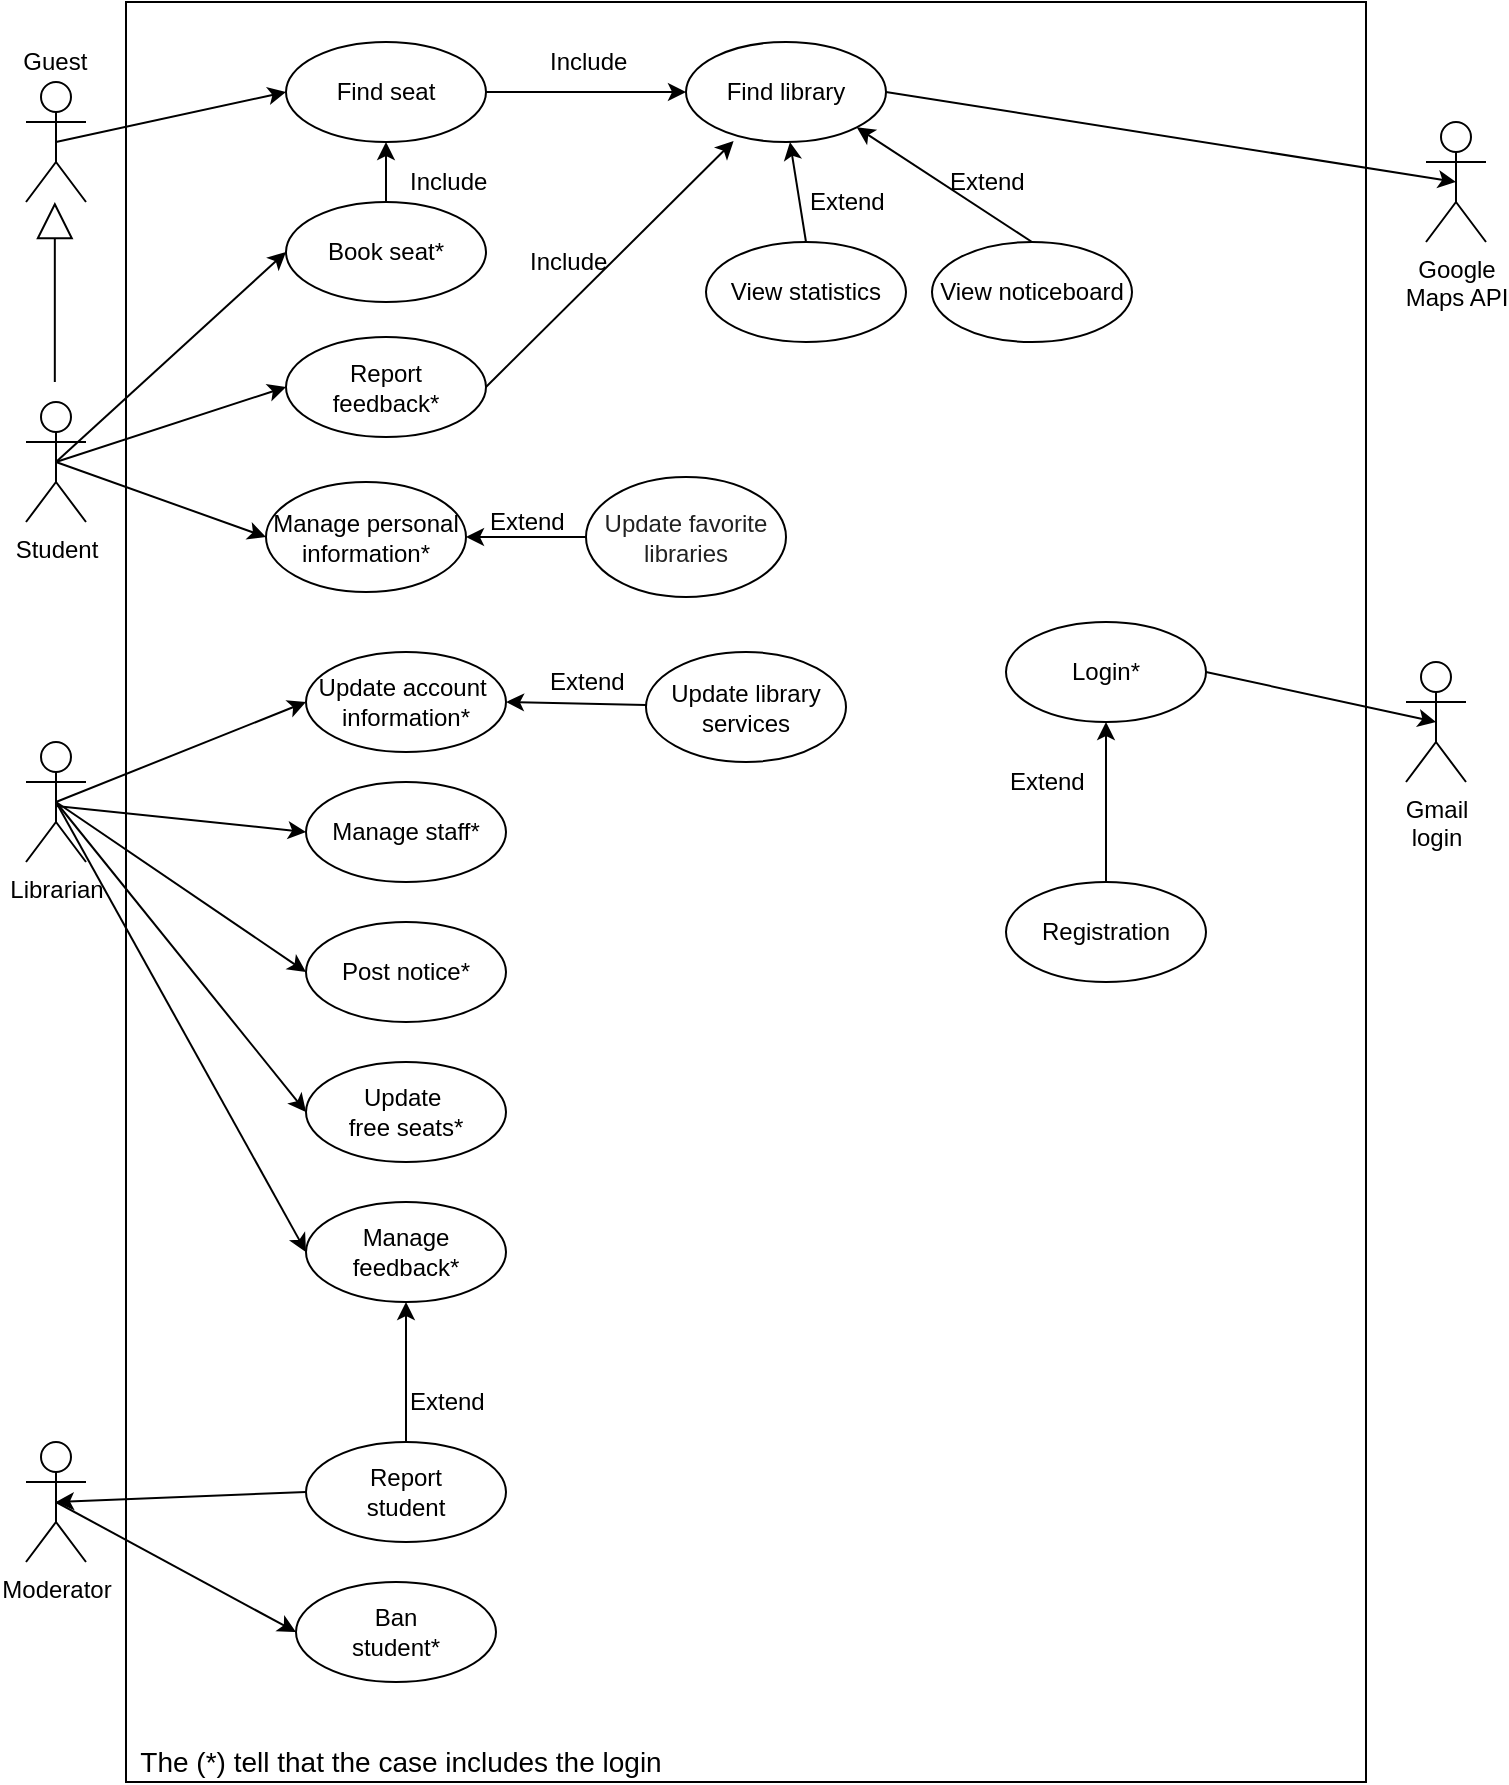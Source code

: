 <mxfile version="12.4.2" type="device" pages="1"><diagram id="8v4L3D-fLLyBMaiMJN0r" name="Page-1"><mxGraphModel dx="1221" dy="682" grid="1" gridSize="10" guides="1" tooltips="1" connect="1" arrows="1" fold="1" page="1" pageScale="1" pageWidth="827" pageHeight="1169" math="0" shadow="0"><root><mxCell id="0"/><mxCell id="1" parent="0"/><mxCell id="TRFLHiQUpHS9iTk4fLV1-42" value="" style="rounded=0;whiteSpace=wrap;html=1;" vertex="1" parent="1"><mxGeometry x="110" y="20" width="620" height="890" as="geometry"/></mxCell><mxCell id="kPcxRLeirz2rXTsYBfTS-1" value="Student" style="shape=umlActor;verticalLabelPosition=bottom;labelBackgroundColor=#ffffff;verticalAlign=top;html=1;" parent="1" vertex="1"><mxGeometry x="60" y="220" width="30" height="60" as="geometry"/></mxCell><mxCell id="kPcxRLeirz2rXTsYBfTS-4" value="" style="shape=umlActor;verticalLabelPosition=bottom;labelBackgroundColor=#ffffff;verticalAlign=top;html=1;" parent="1" vertex="1"><mxGeometry x="60" y="60" width="30" height="60" as="geometry"/></mxCell><mxCell id="kPcxRLeirz2rXTsYBfTS-6" value="&amp;nbsp; Guest" style="text;html=1;resizable=0;points=[];autosize=1;align=left;verticalAlign=top;spacingTop=-4;" parent="1" vertex="1"><mxGeometry x="50" y="40" width="50" height="20" as="geometry"/></mxCell><mxCell id="TRFLHiQUpHS9iTk4fLV1-35" style="edgeStyle=none;rounded=0;orthogonalLoop=1;jettySize=auto;html=1;entryX=0;entryY=0.5;entryDx=0;entryDy=0;" edge="1" parent="1" target="TRFLHiQUpHS9iTk4fLV1-26"><mxGeometry relative="1" as="geometry"><mxPoint x="75" y="422" as="sourcePoint"/></mxGeometry></mxCell><mxCell id="TRFLHiQUpHS9iTk4fLV1-39" style="edgeStyle=none;rounded=0;orthogonalLoop=1;jettySize=auto;html=1;entryX=0;entryY=0.5;entryDx=0;entryDy=0;exitX=0.5;exitY=0.5;exitDx=0;exitDy=0;exitPerimeter=0;" edge="1" parent="1" source="kPcxRLeirz2rXTsYBfTS-10" target="TRFLHiQUpHS9iTk4fLV1-27"><mxGeometry relative="1" as="geometry"/></mxCell><mxCell id="kPcxRLeirz2rXTsYBfTS-10" value="Librarian&lt;br&gt;" style="shape=umlActor;verticalLabelPosition=bottom;labelBackgroundColor=#ffffff;verticalAlign=top;html=1;" parent="1" vertex="1"><mxGeometry x="60" y="390" width="30" height="60" as="geometry"/></mxCell><mxCell id="kPcxRLeirz2rXTsYBfTS-13" value="Moderator&lt;br&gt;" style="shape=umlActor;verticalLabelPosition=bottom;labelBackgroundColor=#ffffff;verticalAlign=top;html=1;" parent="1" vertex="1"><mxGeometry x="60" y="740" width="30" height="60" as="geometry"/></mxCell><mxCell id="kPcxRLeirz2rXTsYBfTS-53" style="edgeStyle=orthogonalEdgeStyle;rounded=0;orthogonalLoop=1;jettySize=auto;html=1;exitX=0.5;exitY=0;exitDx=0;exitDy=0;entryX=0.5;entryY=1;entryDx=0;entryDy=0;" parent="1" source="kPcxRLeirz2rXTsYBfTS-17" target="kPcxRLeirz2rXTsYBfTS-20" edge="1"><mxGeometry relative="1" as="geometry"/></mxCell><mxCell id="kPcxRLeirz2rXTsYBfTS-17" value="Book seat*" style="ellipse;whiteSpace=wrap;html=1;" parent="1" vertex="1"><mxGeometry x="190" y="120" width="100" height="50" as="geometry"/></mxCell><mxCell id="kPcxRLeirz2rXTsYBfTS-20" value="Find&amp;nbsp;seat" style="ellipse;whiteSpace=wrap;html=1;" parent="1" vertex="1"><mxGeometry x="190" y="40" width="100" height="50" as="geometry"/></mxCell><mxCell id="kPcxRLeirz2rXTsYBfTS-21" value="Manage personal information*" style="ellipse;whiteSpace=wrap;html=1;" parent="1" vertex="1"><mxGeometry x="180" y="260" width="100" height="55" as="geometry"/></mxCell><mxCell id="TRFLHiQUpHS9iTk4fLV1-12" style="rounded=0;orthogonalLoop=1;jettySize=auto;html=1;entryX=0.238;entryY=0.991;entryDx=0;entryDy=0;exitX=1;exitY=0.5;exitDx=0;exitDy=0;entryPerimeter=0;" edge="1" parent="1" source="kPcxRLeirz2rXTsYBfTS-23" target="kPcxRLeirz2rXTsYBfTS-39"><mxGeometry relative="1" as="geometry"/></mxCell><mxCell id="kPcxRLeirz2rXTsYBfTS-23" value="Report&lt;br&gt;feedback*&lt;span style=&quot;color: rgba(0 , 0 , 0 , 0) ; font-family: monospace ; font-size: 0px ; white-space: nowrap&quot;&gt;%3CmxGraphModel%3E%3Croot%3E%3CmxCell%20id%3D%220%22%2F%3E%3CmxCell%20id%3D%221%22%20parent%3D%220%22%2F%3E%3CmxCell%20id%3D%222%22%20value%3D%22Find%26amp%3Bnbsp%3Bseat%22%20style%3D%22ellipse%3BwhiteSpace%3Dwrap%3Bhtml%3D1%3B%22%20vertex%3D%221%22%20parent%3D%221%22%3E%3CmxGeometry%20x%3D%22190%22%20y%3D%22130%22%20width%3D%22100%22%20height%3D%2250%22%20as%3D%22geometry%22%2F%3E%3C%2FmxCell%3E%3C%2Froot%3E%3C%2FmxGraphModel%3E&lt;/span&gt;" style="ellipse;whiteSpace=wrap;html=1;" parent="1" vertex="1"><mxGeometry x="190" y="187.5" width="100" height="50" as="geometry"/></mxCell><mxCell id="kPcxRLeirz2rXTsYBfTS-24" value="Manage&lt;br&gt;feedback*" style="ellipse;whiteSpace=wrap;html=1;" parent="1" vertex="1"><mxGeometry x="200" y="620" width="100" height="50" as="geometry"/></mxCell><mxCell id="kPcxRLeirz2rXTsYBfTS-25" value="Update&amp;nbsp;&lt;br&gt;free seats*&lt;span style=&quot;color: rgba(0 , 0 , 0 , 0) ; font-family: monospace ; font-size: 0px ; white-space: nowrap&quot;&gt;%3CmxGraphModel%3E%3Croot%3E%3CmxCell%20id%3D%220%22%2F%3E%3CmxCell%20id%3D%221%22%20parent%3D%220%22%2F%3E%3CmxCell%20id%3D%222%22%20value%3D%22Manage%26lt%3Bbr%26gt%3Bfeedback%22%20style%3D%22ellipse%3BwhiteSpace%3Dwrap%3Bhtml%3D1%3B%22%20vertex%3D%221%22%20parent%3D%221%22%3E%3CmxGeometry%20x%3D%22190%22%20y%3D%22380%22%20width%3D%22100%22%20height%3D%2250%22%20as%3D%22geometry%22%2F%3E%3C%2FmxCell%3E%3C%2Froot%3E%3C%2FmxGraphModel%3E*&lt;/span&gt;" style="ellipse;whiteSpace=wrap;html=1;" parent="1" vertex="1"><mxGeometry x="200" y="550" width="100" height="50" as="geometry"/></mxCell><mxCell id="kPcxRLeirz2rXTsYBfTS-26" value="Update account&amp;nbsp;&lt;br&gt;information*" style="ellipse;whiteSpace=wrap;html=1;" parent="1" vertex="1"><mxGeometry x="200" y="345" width="100" height="50" as="geometry"/></mxCell><mxCell id="kPcxRLeirz2rXTsYBfTS-28" value="Ban&lt;br&gt;student*" style="ellipse;whiteSpace=wrap;html=1;" parent="1" vertex="1"><mxGeometry x="195" y="810" width="100" height="50" as="geometry"/></mxCell><mxCell id="kPcxRLeirz2rXTsYBfTS-29" value="Google&lt;br&gt;Maps API" style="shape=umlActor;verticalLabelPosition=bottom;labelBackgroundColor=#ffffff;verticalAlign=top;html=1;" parent="1" vertex="1"><mxGeometry x="760" y="80" width="30" height="60" as="geometry"/></mxCell><mxCell id="kPcxRLeirz2rXTsYBfTS-34" value="Gmail&lt;br&gt;login" style="shape=umlActor;verticalLabelPosition=bottom;labelBackgroundColor=#ffffff;verticalAlign=top;html=1;" parent="1" vertex="1"><mxGeometry x="750" y="350" width="30" height="60" as="geometry"/></mxCell><mxCell id="kPcxRLeirz2rXTsYBfTS-39" value="Find library" style="ellipse;whiteSpace=wrap;html=1;" parent="1" vertex="1"><mxGeometry x="390" y="40" width="100" height="50" as="geometry"/></mxCell><mxCell id="kPcxRLeirz2rXTsYBfTS-40" value="Login*" style="ellipse;whiteSpace=wrap;html=1;" parent="1" vertex="1"><mxGeometry x="550" y="330" width="100" height="50" as="geometry"/></mxCell><mxCell id="kPcxRLeirz2rXTsYBfTS-58" value="" style="edgeStyle=orthogonalEdgeStyle;rounded=0;orthogonalLoop=1;jettySize=auto;html=1;" parent="1" source="kPcxRLeirz2rXTsYBfTS-41" target="kPcxRLeirz2rXTsYBfTS-40" edge="1"><mxGeometry relative="1" as="geometry"/></mxCell><mxCell id="kPcxRLeirz2rXTsYBfTS-41" value="Registration" style="ellipse;whiteSpace=wrap;html=1;" parent="1" vertex="1"><mxGeometry x="550" y="460" width="100" height="50" as="geometry"/></mxCell><mxCell id="kPcxRLeirz2rXTsYBfTS-43" value="" style="endArrow=classic;html=1;entryX=0;entryY=0.5;entryDx=0;entryDy=0;exitX=0.5;exitY=0.5;exitDx=0;exitDy=0;exitPerimeter=0;" parent="1" source="kPcxRLeirz2rXTsYBfTS-13" target="kPcxRLeirz2rXTsYBfTS-28" edge="1"><mxGeometry width="50" height="50" relative="1" as="geometry"><mxPoint x="50" y="760" as="sourcePoint"/><mxPoint x="100" y="710" as="targetPoint"/></mxGeometry></mxCell><mxCell id="kPcxRLeirz2rXTsYBfTS-44" value="" style="endArrow=classic;html=1;entryX=0;entryY=0.5;entryDx=0;entryDy=0;exitX=0.5;exitY=0.5;exitDx=0;exitDy=0;exitPerimeter=0;" parent="1" source="kPcxRLeirz2rXTsYBfTS-10" target="kPcxRLeirz2rXTsYBfTS-26" edge="1"><mxGeometry width="50" height="50" relative="1" as="geometry"><mxPoint x="75" y="459" as="sourcePoint"/><mxPoint x="190" y="584" as="targetPoint"/></mxGeometry></mxCell><mxCell id="kPcxRLeirz2rXTsYBfTS-47" value="" style="endArrow=classic;html=1;entryX=0;entryY=0.5;entryDx=0;entryDy=0;exitX=0.5;exitY=0.5;exitDx=0;exitDy=0;exitPerimeter=0;" parent="1" source="kPcxRLeirz2rXTsYBfTS-10" target="kPcxRLeirz2rXTsYBfTS-25" edge="1"><mxGeometry width="50" height="50" relative="1" as="geometry"><mxPoint x="50" y="760" as="sourcePoint"/><mxPoint x="100" y="710" as="targetPoint"/></mxGeometry></mxCell><mxCell id="kPcxRLeirz2rXTsYBfTS-48" value="" style="endArrow=classic;html=1;entryX=0;entryY=0.5;entryDx=0;entryDy=0;exitX=0.5;exitY=0.5;exitDx=0;exitDy=0;exitPerimeter=0;" parent="1" source="kPcxRLeirz2rXTsYBfTS-4" target="kPcxRLeirz2rXTsYBfTS-20" edge="1"><mxGeometry width="50" height="50" relative="1" as="geometry"><mxPoint x="80" y="90" as="sourcePoint"/><mxPoint x="165" y="75" as="targetPoint"/></mxGeometry></mxCell><mxCell id="kPcxRLeirz2rXTsYBfTS-50" value="" style="endArrow=classic;html=1;entryX=0;entryY=0.5;entryDx=0;entryDy=0;exitX=0.5;exitY=0.5;exitDx=0;exitDy=0;exitPerimeter=0;" parent="1" source="kPcxRLeirz2rXTsYBfTS-1" target="kPcxRLeirz2rXTsYBfTS-17" edge="1"><mxGeometry width="50" height="50" relative="1" as="geometry"><mxPoint x="85" y="150" as="sourcePoint"/><mxPoint x="200" y="75" as="targetPoint"/></mxGeometry></mxCell><mxCell id="kPcxRLeirz2rXTsYBfTS-51" value="" style="endArrow=classic;html=1;entryX=0;entryY=0.5;entryDx=0;entryDy=0;exitX=0.5;exitY=0.5;exitDx=0;exitDy=0;exitPerimeter=0;" parent="1" source="kPcxRLeirz2rXTsYBfTS-1" target="kPcxRLeirz2rXTsYBfTS-21" edge="1"><mxGeometry width="50" height="50" relative="1" as="geometry"><mxPoint x="85" y="260" as="sourcePoint"/><mxPoint x="200" y="155" as="targetPoint"/></mxGeometry></mxCell><mxCell id="kPcxRLeirz2rXTsYBfTS-52" value="" style="endArrow=classic;html=1;entryX=0;entryY=0.5;entryDx=0;entryDy=0;exitX=0.5;exitY=0.5;exitDx=0;exitDy=0;exitPerimeter=0;" parent="1" source="kPcxRLeirz2rXTsYBfTS-1" target="kPcxRLeirz2rXTsYBfTS-23" edge="1"><mxGeometry width="50" height="50" relative="1" as="geometry"><mxPoint x="85" y="260" as="sourcePoint"/><mxPoint x="200" y="237.5" as="targetPoint"/></mxGeometry></mxCell><mxCell id="kPcxRLeirz2rXTsYBfTS-55" value="" style="endArrow=classic;html=1;entryX=0;entryY=0.5;entryDx=0;entryDy=0;exitX=1;exitY=0.5;exitDx=0;exitDy=0;" parent="1" source="kPcxRLeirz2rXTsYBfTS-20" target="kPcxRLeirz2rXTsYBfTS-39" edge="1"><mxGeometry width="50" height="50" relative="1" as="geometry"><mxPoint x="260" y="147.5" as="sourcePoint"/><mxPoint x="375" y="72.5" as="targetPoint"/></mxGeometry></mxCell><mxCell id="kPcxRLeirz2rXTsYBfTS-56" value="" style="endArrow=classic;html=1;entryX=0.5;entryY=0.5;entryDx=0;entryDy=0;entryPerimeter=0;exitX=1;exitY=0.5;exitDx=0;exitDy=0;" parent="1" target="kPcxRLeirz2rXTsYBfTS-29" edge="1" source="kPcxRLeirz2rXTsYBfTS-39"><mxGeometry width="50" height="50" relative="1" as="geometry"><mxPoint x="490" y="90" as="sourcePoint"/><mxPoint x="400" y="100" as="targetPoint"/></mxGeometry></mxCell><mxCell id="kPcxRLeirz2rXTsYBfTS-57" value="" style="endArrow=classic;html=1;entryX=0.5;entryY=0.5;entryDx=0;entryDy=0;entryPerimeter=0;exitX=1;exitY=0.5;exitDx=0;exitDy=0;" parent="1" source="kPcxRLeirz2rXTsYBfTS-40" target="kPcxRLeirz2rXTsYBfTS-34" edge="1"><mxGeometry width="50" height="50" relative="1" as="geometry"><mxPoint x="500" y="100" as="sourcePoint"/><mxPoint x="775" y="120" as="targetPoint"/></mxGeometry></mxCell><mxCell id="kPcxRLeirz2rXTsYBfTS-60" value="" style="endArrow=classic;html=1;entryX=0;entryY=0.5;entryDx=0;entryDy=0;exitX=0.5;exitY=0.5;exitDx=0;exitDy=0;exitPerimeter=0;" parent="1" source="kPcxRLeirz2rXTsYBfTS-10" target="kPcxRLeirz2rXTsYBfTS-24" edge="1"><mxGeometry width="50" height="50" relative="1" as="geometry"><mxPoint x="80" y="420" as="sourcePoint"/><mxPoint x="190" y="552.5" as="targetPoint"/></mxGeometry></mxCell><mxCell id="kPcxRLeirz2rXTsYBfTS-66" value="Include" style="text;html=1;resizable=0;points=[];autosize=1;align=left;verticalAlign=top;spacingTop=-4;" parent="1" vertex="1"><mxGeometry x="250" y="100" width="50" height="20" as="geometry"/></mxCell><mxCell id="kPcxRLeirz2rXTsYBfTS-67" value="Extend" style="text;html=1;resizable=0;points=[];autosize=1;align=left;verticalAlign=top;spacingTop=-4;" parent="1" vertex="1"><mxGeometry x="550" y="400" width="50" height="20" as="geometry"/></mxCell><mxCell id="kPcxRLeirz2rXTsYBfTS-68" value="Include" style="text;html=1;resizable=0;points=[];autosize=1;align=left;verticalAlign=top;spacingTop=-4;" parent="1" vertex="1"><mxGeometry x="320" y="40" width="50" height="20" as="geometry"/></mxCell><mxCell id="gzX5rthxV64YIbHQRnPW-1" value="Report&lt;br&gt;student" style="ellipse;whiteSpace=wrap;html=1;" parent="1" vertex="1"><mxGeometry x="200" y="740" width="100" height="50" as="geometry"/></mxCell><mxCell id="gzX5rthxV64YIbHQRnPW-2" value="" style="endArrow=classic;html=1;exitX=0.5;exitY=0;exitDx=0;exitDy=0;entryX=0.5;entryY=1;entryDx=0;entryDy=0;" parent="1" source="gzX5rthxV64YIbHQRnPW-1" edge="1" target="kPcxRLeirz2rXTsYBfTS-24"><mxGeometry width="50" height="50" relative="1" as="geometry"><mxPoint x="295" y="652.5" as="sourcePoint"/><mxPoint x="245" y="710" as="targetPoint"/></mxGeometry></mxCell><mxCell id="gzX5rthxV64YIbHQRnPW-7" value="Extend" style="text;html=1;resizable=0;points=[];autosize=1;align=left;verticalAlign=top;spacingTop=-4;" parent="1" vertex="1"><mxGeometry x="250" y="710" width="50" height="20" as="geometry"/></mxCell><mxCell id="gzX5rthxV64YIbHQRnPW-8" value="" style="endArrow=classic;html=1;entryX=0.5;entryY=0.5;entryDx=0;entryDy=0;exitX=0;exitY=0.5;exitDx=0;exitDy=0;entryPerimeter=0;" parent="1" source="gzX5rthxV64YIbHQRnPW-1" target="kPcxRLeirz2rXTsYBfTS-13" edge="1"><mxGeometry width="50" height="50" relative="1" as="geometry"><mxPoint x="70" y="495" as="sourcePoint"/><mxPoint x="185" y="650" as="targetPoint"/></mxGeometry></mxCell><mxCell id="TRFLHiQUpHS9iTk4fLV1-9" style="edgeStyle=orthogonalEdgeStyle;rounded=0;orthogonalLoop=1;jettySize=auto;html=1;" edge="1" parent="1" source="TRFLHiQUpHS9iTk4fLV1-2" target="kPcxRLeirz2rXTsYBfTS-21"><mxGeometry relative="1" as="geometry"/></mxCell><mxCell id="TRFLHiQUpHS9iTk4fLV1-2" value="&lt;font style=&quot;font-size: 12px&quot;&gt;&lt;span style=&quot;color: rgb(34 , 34 , 34) ; font-family: &amp;#34;arial&amp;#34; , sans-serif ; text-align: left ; white-space: pre-wrap&quot;&gt;Update favorite libraries&lt;/span&gt;&lt;/font&gt;" style="ellipse;whiteSpace=wrap;html=1;" vertex="1" parent="1"><mxGeometry x="340" y="257.5" width="100" height="60" as="geometry"/></mxCell><mxCell id="TRFLHiQUpHS9iTk4fLV1-6" value="Extend" style="text;html=1;resizable=0;points=[];autosize=1;align=left;verticalAlign=top;spacingTop=-4;" vertex="1" parent="1"><mxGeometry x="290" y="270" width="50" height="20" as="geometry"/></mxCell><mxCell id="TRFLHiQUpHS9iTk4fLV1-20" style="edgeStyle=none;rounded=0;orthogonalLoop=1;jettySize=auto;html=1;exitX=0.5;exitY=0;exitDx=0;exitDy=0;entryX=1;entryY=1;entryDx=0;entryDy=0;" edge="1" parent="1" source="TRFLHiQUpHS9iTk4fLV1-7" target="kPcxRLeirz2rXTsYBfTS-39"><mxGeometry relative="1" as="geometry"><mxPoint x="450" y="90" as="targetPoint"/></mxGeometry></mxCell><mxCell id="TRFLHiQUpHS9iTk4fLV1-7" value="View noticeboard" style="ellipse;whiteSpace=wrap;html=1;" vertex="1" parent="1"><mxGeometry x="513" y="140" width="100" height="50" as="geometry"/></mxCell><mxCell id="TRFLHiQUpHS9iTk4fLV1-14" value="" style="endArrow=block;endSize=16;endFill=0;html=1;" edge="1" parent="1"><mxGeometry width="160" relative="1" as="geometry"><mxPoint x="74.41" y="210" as="sourcePoint"/><mxPoint x="74.41" y="120" as="targetPoint"/></mxGeometry></mxCell><mxCell id="TRFLHiQUpHS9iTk4fLV1-21" style="edgeStyle=none;rounded=0;orthogonalLoop=1;jettySize=auto;html=1;exitX=0.5;exitY=0;exitDx=0;exitDy=0;" edge="1" parent="1" source="TRFLHiQUpHS9iTk4fLV1-15"><mxGeometry relative="1" as="geometry"><mxPoint x="442" y="90" as="targetPoint"/></mxGeometry></mxCell><mxCell id="TRFLHiQUpHS9iTk4fLV1-15" value="View statistics" style="ellipse;whiteSpace=wrap;html=1;" vertex="1" parent="1"><mxGeometry x="400" y="140" width="100" height="50" as="geometry"/></mxCell><mxCell id="TRFLHiQUpHS9iTk4fLV1-23" value="Extend" style="text;html=1;resizable=0;points=[];autosize=1;align=left;verticalAlign=top;spacingTop=-4;" vertex="1" parent="1"><mxGeometry x="450" y="110" width="50" height="20" as="geometry"/></mxCell><mxCell id="TRFLHiQUpHS9iTk4fLV1-24" value="Extend" style="text;html=1;resizable=0;points=[];autosize=1;align=left;verticalAlign=top;spacingTop=-4;" vertex="1" parent="1"><mxGeometry x="520" y="100" width="50" height="20" as="geometry"/></mxCell><mxCell id="TRFLHiQUpHS9iTk4fLV1-25" value="Include" style="text;html=1;resizable=0;points=[];autosize=1;align=left;verticalAlign=top;spacingTop=-4;" vertex="1" parent="1"><mxGeometry x="310" y="140" width="50" height="20" as="geometry"/></mxCell><mxCell id="TRFLHiQUpHS9iTk4fLV1-26" value="Manage staff*" style="ellipse;whiteSpace=wrap;html=1;" vertex="1" parent="1"><mxGeometry x="200" y="410" width="100" height="50" as="geometry"/></mxCell><mxCell id="TRFLHiQUpHS9iTk4fLV1-27" value="Post notice*" style="ellipse;whiteSpace=wrap;html=1;" vertex="1" parent="1"><mxGeometry x="200" y="480" width="100" height="50" as="geometry"/></mxCell><mxCell id="TRFLHiQUpHS9iTk4fLV1-33" style="edgeStyle=none;rounded=0;orthogonalLoop=1;jettySize=auto;html=1;entryX=1;entryY=0.5;entryDx=0;entryDy=0;" edge="1" parent="1" source="TRFLHiQUpHS9iTk4fLV1-28" target="kPcxRLeirz2rXTsYBfTS-26"><mxGeometry relative="1" as="geometry"/></mxCell><mxCell id="TRFLHiQUpHS9iTk4fLV1-28" value="Update library&lt;br&gt;services" style="ellipse;whiteSpace=wrap;html=1;" vertex="1" parent="1"><mxGeometry x="370" y="345" width="100" height="55" as="geometry"/></mxCell><mxCell id="TRFLHiQUpHS9iTk4fLV1-34" value="Extend" style="text;html=1;resizable=0;points=[];autosize=1;align=left;verticalAlign=top;spacingTop=-4;" vertex="1" parent="1"><mxGeometry x="320" y="350" width="50" height="20" as="geometry"/></mxCell><mxCell id="TRFLHiQUpHS9iTk4fLV1-43" value="&lt;font style=&quot;font-size: 14px&quot;&gt;The (*) tell that the case includes the login&lt;/font&gt;" style="text;html=1;strokeColor=none;fillColor=none;align=center;verticalAlign=middle;whiteSpace=wrap;rounded=0;" vertex="1" parent="1"><mxGeometry x="115" y="890" width="265" height="20" as="geometry"/></mxCell></root></mxGraphModel></diagram></mxfile>